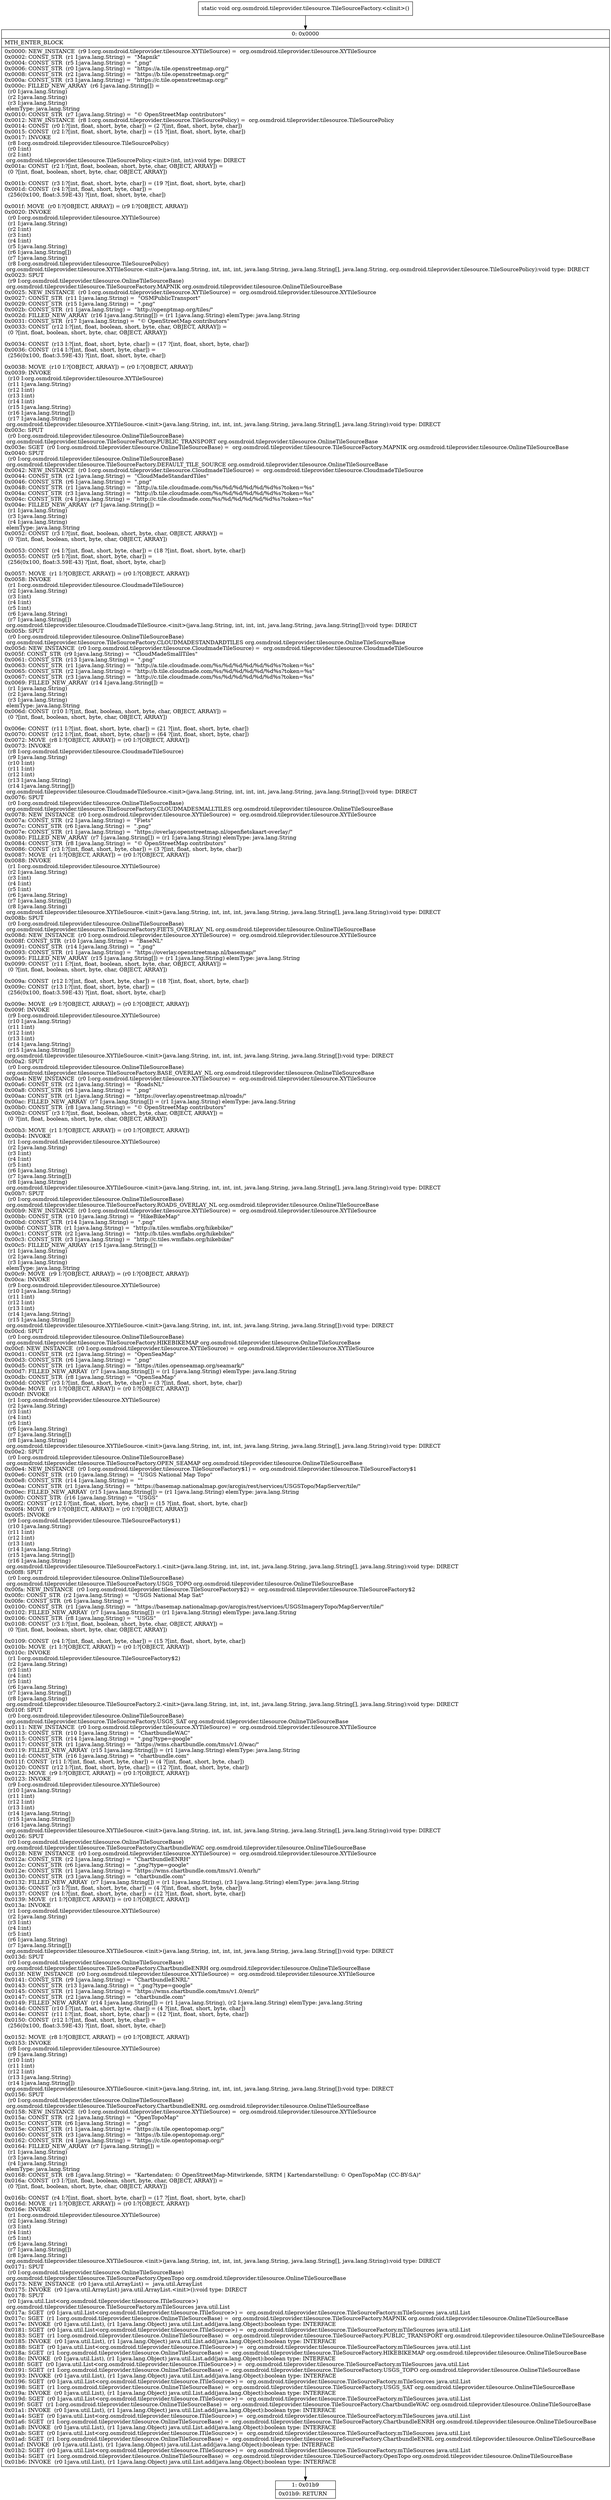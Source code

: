 digraph "CFG fororg.osmdroid.tileprovider.tilesource.TileSourceFactory.\<clinit\>()V" {
Node_0 [shape=record,label="{0\:\ 0x0000|MTH_ENTER_BLOCK\l|0x0000: NEW_INSTANCE  (r9 I:org.osmdroid.tileprovider.tilesource.XYTileSource) =  org.osmdroid.tileprovider.tilesource.XYTileSource \l0x0002: CONST_STR  (r1 I:java.lang.String) =  \"Mapnik\" \l0x0004: CONST_STR  (r5 I:java.lang.String) =  \".png\" \l0x0006: CONST_STR  (r0 I:java.lang.String) =  \"https:\/\/a.tile.openstreetmap.org\/\" \l0x0008: CONST_STR  (r2 I:java.lang.String) =  \"https:\/\/b.tile.openstreetmap.org\/\" \l0x000a: CONST_STR  (r3 I:java.lang.String) =  \"https:\/\/c.tile.openstreetmap.org\/\" \l0x000c: FILLED_NEW_ARRAY  (r6 I:java.lang.String[]) = \l  (r0 I:java.lang.String)\l  (r2 I:java.lang.String)\l  (r3 I:java.lang.String)\l elemType: java.lang.String \l0x0010: CONST_STR  (r7 I:java.lang.String) =  \"© OpenStreetMap contributors\" \l0x0012: NEW_INSTANCE  (r8 I:org.osmdroid.tileprovider.tilesource.TileSourcePolicy) =  org.osmdroid.tileprovider.tilesource.TileSourcePolicy \l0x0014: CONST  (r0 I:?[int, float, short, byte, char]) = (2 ?[int, float, short, byte, char]) \l0x0015: CONST  (r2 I:?[int, float, short, byte, char]) = (15 ?[int, float, short, byte, char]) \l0x0017: INVOKE  \l  (r8 I:org.osmdroid.tileprovider.tilesource.TileSourcePolicy)\l  (r0 I:int)\l  (r2 I:int)\l org.osmdroid.tileprovider.tilesource.TileSourcePolicy.\<init\>(int, int):void type: DIRECT \l0x001a: CONST  (r2 I:?[int, float, boolean, short, byte, char, OBJECT, ARRAY]) = \l  (0 ?[int, float, boolean, short, byte, char, OBJECT, ARRAY])\l \l0x001b: CONST  (r3 I:?[int, float, short, byte, char]) = (19 ?[int, float, short, byte, char]) \l0x001d: CONST  (r4 I:?[int, float, short, byte, char]) = \l  (256(0x100, float:3.59E\-43) ?[int, float, short, byte, char])\l \l0x001f: MOVE  (r0 I:?[OBJECT, ARRAY]) = (r9 I:?[OBJECT, ARRAY]) \l0x0020: INVOKE  \l  (r0 I:org.osmdroid.tileprovider.tilesource.XYTileSource)\l  (r1 I:java.lang.String)\l  (r2 I:int)\l  (r3 I:int)\l  (r4 I:int)\l  (r5 I:java.lang.String)\l  (r6 I:java.lang.String[])\l  (r7 I:java.lang.String)\l  (r8 I:org.osmdroid.tileprovider.tilesource.TileSourcePolicy)\l org.osmdroid.tileprovider.tilesource.XYTileSource.\<init\>(java.lang.String, int, int, int, java.lang.String, java.lang.String[], java.lang.String, org.osmdroid.tileprovider.tilesource.TileSourcePolicy):void type: DIRECT \l0x0023: SPUT  \l  (r9 I:org.osmdroid.tileprovider.tilesource.OnlineTileSourceBase)\l org.osmdroid.tileprovider.tilesource.TileSourceFactory.MAPNIK org.osmdroid.tileprovider.tilesource.OnlineTileSourceBase \l0x0025: NEW_INSTANCE  (r0 I:org.osmdroid.tileprovider.tilesource.XYTileSource) =  org.osmdroid.tileprovider.tilesource.XYTileSource \l0x0027: CONST_STR  (r11 I:java.lang.String) =  \"OSMPublicTransport\" \l0x0029: CONST_STR  (r15 I:java.lang.String) =  \".png\" \l0x002b: CONST_STR  (r1 I:java.lang.String) =  \"http:\/\/openptmap.org\/tiles\/\" \l0x002d: FILLED_NEW_ARRAY  (r16 I:java.lang.String[]) = (r1 I:java.lang.String) elemType: java.lang.String \l0x0031: CONST_STR  (r17 I:java.lang.String) =  \"© OpenStreetMap contributors\" \l0x0033: CONST  (r12 I:?[int, float, boolean, short, byte, char, OBJECT, ARRAY]) = \l  (0 ?[int, float, boolean, short, byte, char, OBJECT, ARRAY])\l \l0x0034: CONST  (r13 I:?[int, float, short, byte, char]) = (17 ?[int, float, short, byte, char]) \l0x0036: CONST  (r14 I:?[int, float, short, byte, char]) = \l  (256(0x100, float:3.59E\-43) ?[int, float, short, byte, char])\l \l0x0038: MOVE  (r10 I:?[OBJECT, ARRAY]) = (r0 I:?[OBJECT, ARRAY]) \l0x0039: INVOKE  \l  (r10 I:org.osmdroid.tileprovider.tilesource.XYTileSource)\l  (r11 I:java.lang.String)\l  (r12 I:int)\l  (r13 I:int)\l  (r14 I:int)\l  (r15 I:java.lang.String)\l  (r16 I:java.lang.String[])\l  (r17 I:java.lang.String)\l org.osmdroid.tileprovider.tilesource.XYTileSource.\<init\>(java.lang.String, int, int, int, java.lang.String, java.lang.String[], java.lang.String):void type: DIRECT \l0x003c: SPUT  \l  (r0 I:org.osmdroid.tileprovider.tilesource.OnlineTileSourceBase)\l org.osmdroid.tileprovider.tilesource.TileSourceFactory.PUBLIC_TRANSPORT org.osmdroid.tileprovider.tilesource.OnlineTileSourceBase \l0x003e: SGET  (r0 I:org.osmdroid.tileprovider.tilesource.OnlineTileSourceBase) =  org.osmdroid.tileprovider.tilesource.TileSourceFactory.MAPNIK org.osmdroid.tileprovider.tilesource.OnlineTileSourceBase \l0x0040: SPUT  \l  (r0 I:org.osmdroid.tileprovider.tilesource.OnlineTileSourceBase)\l org.osmdroid.tileprovider.tilesource.TileSourceFactory.DEFAULT_TILE_SOURCE org.osmdroid.tileprovider.tilesource.OnlineTileSourceBase \l0x0042: NEW_INSTANCE  (r0 I:org.osmdroid.tileprovider.tilesource.CloudmadeTileSource) =  org.osmdroid.tileprovider.tilesource.CloudmadeTileSource \l0x0044: CONST_STR  (r2 I:java.lang.String) =  \"CloudMadeStandardTiles\" \l0x0046: CONST_STR  (r6 I:java.lang.String) =  \".png\" \l0x0048: CONST_STR  (r1 I:java.lang.String) =  \"http:\/\/a.tile.cloudmade.com\/%s\/%d\/%d\/%d\/%d\/%d%s?token=%s\" \l0x004a: CONST_STR  (r3 I:java.lang.String) =  \"http:\/\/b.tile.cloudmade.com\/%s\/%d\/%d\/%d\/%d\/%d%s?token=%s\" \l0x004c: CONST_STR  (r4 I:java.lang.String) =  \"http:\/\/c.tile.cloudmade.com\/%s\/%d\/%d\/%d\/%d\/%d%s?token=%s\" \l0x004e: FILLED_NEW_ARRAY  (r7 I:java.lang.String[]) = \l  (r1 I:java.lang.String)\l  (r3 I:java.lang.String)\l  (r4 I:java.lang.String)\l elemType: java.lang.String \l0x0052: CONST  (r3 I:?[int, float, boolean, short, byte, char, OBJECT, ARRAY]) = \l  (0 ?[int, float, boolean, short, byte, char, OBJECT, ARRAY])\l \l0x0053: CONST  (r4 I:?[int, float, short, byte, char]) = (18 ?[int, float, short, byte, char]) \l0x0055: CONST  (r5 I:?[int, float, short, byte, char]) = \l  (256(0x100, float:3.59E\-43) ?[int, float, short, byte, char])\l \l0x0057: MOVE  (r1 I:?[OBJECT, ARRAY]) = (r0 I:?[OBJECT, ARRAY]) \l0x0058: INVOKE  \l  (r1 I:org.osmdroid.tileprovider.tilesource.CloudmadeTileSource)\l  (r2 I:java.lang.String)\l  (r3 I:int)\l  (r4 I:int)\l  (r5 I:int)\l  (r6 I:java.lang.String)\l  (r7 I:java.lang.String[])\l org.osmdroid.tileprovider.tilesource.CloudmadeTileSource.\<init\>(java.lang.String, int, int, int, java.lang.String, java.lang.String[]):void type: DIRECT \l0x005b: SPUT  \l  (r0 I:org.osmdroid.tileprovider.tilesource.OnlineTileSourceBase)\l org.osmdroid.tileprovider.tilesource.TileSourceFactory.CLOUDMADESTANDARDTILES org.osmdroid.tileprovider.tilesource.OnlineTileSourceBase \l0x005d: NEW_INSTANCE  (r0 I:org.osmdroid.tileprovider.tilesource.CloudmadeTileSource) =  org.osmdroid.tileprovider.tilesource.CloudmadeTileSource \l0x005f: CONST_STR  (r9 I:java.lang.String) =  \"CloudMadeSmallTiles\" \l0x0061: CONST_STR  (r13 I:java.lang.String) =  \".png\" \l0x0063: CONST_STR  (r1 I:java.lang.String) =  \"http:\/\/a.tile.cloudmade.com\/%s\/%d\/%d\/%d\/%d\/%d%s?token=%s\" \l0x0065: CONST_STR  (r2 I:java.lang.String) =  \"http:\/\/b.tile.cloudmade.com\/%s\/%d\/%d\/%d\/%d\/%d%s?token=%s\" \l0x0067: CONST_STR  (r3 I:java.lang.String) =  \"http:\/\/c.tile.cloudmade.com\/%s\/%d\/%d\/%d\/%d\/%d%s?token=%s\" \l0x0069: FILLED_NEW_ARRAY  (r14 I:java.lang.String[]) = \l  (r1 I:java.lang.String)\l  (r2 I:java.lang.String)\l  (r3 I:java.lang.String)\l elemType: java.lang.String \l0x006d: CONST  (r10 I:?[int, float, boolean, short, byte, char, OBJECT, ARRAY]) = \l  (0 ?[int, float, boolean, short, byte, char, OBJECT, ARRAY])\l \l0x006e: CONST  (r11 I:?[int, float, short, byte, char]) = (21 ?[int, float, short, byte, char]) \l0x0070: CONST  (r12 I:?[int, float, short, byte, char]) = (64 ?[int, float, short, byte, char]) \l0x0072: MOVE  (r8 I:?[OBJECT, ARRAY]) = (r0 I:?[OBJECT, ARRAY]) \l0x0073: INVOKE  \l  (r8 I:org.osmdroid.tileprovider.tilesource.CloudmadeTileSource)\l  (r9 I:java.lang.String)\l  (r10 I:int)\l  (r11 I:int)\l  (r12 I:int)\l  (r13 I:java.lang.String)\l  (r14 I:java.lang.String[])\l org.osmdroid.tileprovider.tilesource.CloudmadeTileSource.\<init\>(java.lang.String, int, int, int, java.lang.String, java.lang.String[]):void type: DIRECT \l0x0076: SPUT  \l  (r0 I:org.osmdroid.tileprovider.tilesource.OnlineTileSourceBase)\l org.osmdroid.tileprovider.tilesource.TileSourceFactory.CLOUDMADESMALLTILES org.osmdroid.tileprovider.tilesource.OnlineTileSourceBase \l0x0078: NEW_INSTANCE  (r0 I:org.osmdroid.tileprovider.tilesource.XYTileSource) =  org.osmdroid.tileprovider.tilesource.XYTileSource \l0x007a: CONST_STR  (r2 I:java.lang.String) =  \"Fiets\" \l0x007c: CONST_STR  (r6 I:java.lang.String) =  \".png\" \l0x007e: CONST_STR  (r1 I:java.lang.String) =  \"https:\/\/overlay.openstreetmap.nl\/openfietskaart\-overlay\/\" \l0x0080: FILLED_NEW_ARRAY  (r7 I:java.lang.String[]) = (r1 I:java.lang.String) elemType: java.lang.String \l0x0084: CONST_STR  (r8 I:java.lang.String) =  \"© OpenStreetMap contributors\" \l0x0086: CONST  (r3 I:?[int, float, short, byte, char]) = (3 ?[int, float, short, byte, char]) \l0x0087: MOVE  (r1 I:?[OBJECT, ARRAY]) = (r0 I:?[OBJECT, ARRAY]) \l0x0088: INVOKE  \l  (r1 I:org.osmdroid.tileprovider.tilesource.XYTileSource)\l  (r2 I:java.lang.String)\l  (r3 I:int)\l  (r4 I:int)\l  (r5 I:int)\l  (r6 I:java.lang.String)\l  (r7 I:java.lang.String[])\l  (r8 I:java.lang.String)\l org.osmdroid.tileprovider.tilesource.XYTileSource.\<init\>(java.lang.String, int, int, int, java.lang.String, java.lang.String[], java.lang.String):void type: DIRECT \l0x008b: SPUT  \l  (r0 I:org.osmdroid.tileprovider.tilesource.OnlineTileSourceBase)\l org.osmdroid.tileprovider.tilesource.TileSourceFactory.FIETS_OVERLAY_NL org.osmdroid.tileprovider.tilesource.OnlineTileSourceBase \l0x008d: NEW_INSTANCE  (r0 I:org.osmdroid.tileprovider.tilesource.XYTileSource) =  org.osmdroid.tileprovider.tilesource.XYTileSource \l0x008f: CONST_STR  (r10 I:java.lang.String) =  \"BaseNL\" \l0x0091: CONST_STR  (r14 I:java.lang.String) =  \".png\" \l0x0093: CONST_STR  (r1 I:java.lang.String) =  \"https:\/\/overlay.openstreetmap.nl\/basemap\/\" \l0x0095: FILLED_NEW_ARRAY  (r15 I:java.lang.String[]) = (r1 I:java.lang.String) elemType: java.lang.String \l0x0099: CONST  (r11 I:?[int, float, boolean, short, byte, char, OBJECT, ARRAY]) = \l  (0 ?[int, float, boolean, short, byte, char, OBJECT, ARRAY])\l \l0x009a: CONST  (r12 I:?[int, float, short, byte, char]) = (18 ?[int, float, short, byte, char]) \l0x009c: CONST  (r13 I:?[int, float, short, byte, char]) = \l  (256(0x100, float:3.59E\-43) ?[int, float, short, byte, char])\l \l0x009e: MOVE  (r9 I:?[OBJECT, ARRAY]) = (r0 I:?[OBJECT, ARRAY]) \l0x009f: INVOKE  \l  (r9 I:org.osmdroid.tileprovider.tilesource.XYTileSource)\l  (r10 I:java.lang.String)\l  (r11 I:int)\l  (r12 I:int)\l  (r13 I:int)\l  (r14 I:java.lang.String)\l  (r15 I:java.lang.String[])\l org.osmdroid.tileprovider.tilesource.XYTileSource.\<init\>(java.lang.String, int, int, int, java.lang.String, java.lang.String[]):void type: DIRECT \l0x00a2: SPUT  \l  (r0 I:org.osmdroid.tileprovider.tilesource.OnlineTileSourceBase)\l org.osmdroid.tileprovider.tilesource.TileSourceFactory.BASE_OVERLAY_NL org.osmdroid.tileprovider.tilesource.OnlineTileSourceBase \l0x00a4: NEW_INSTANCE  (r0 I:org.osmdroid.tileprovider.tilesource.XYTileSource) =  org.osmdroid.tileprovider.tilesource.XYTileSource \l0x00a6: CONST_STR  (r2 I:java.lang.String) =  \"RoadsNL\" \l0x00a8: CONST_STR  (r6 I:java.lang.String) =  \".png\" \l0x00aa: CONST_STR  (r1 I:java.lang.String) =  \"https:\/\/overlay.openstreetmap.nl\/roads\/\" \l0x00ac: FILLED_NEW_ARRAY  (r7 I:java.lang.String[]) = (r1 I:java.lang.String) elemType: java.lang.String \l0x00b0: CONST_STR  (r8 I:java.lang.String) =  \"© OpenStreetMap contributors\" \l0x00b2: CONST  (r3 I:?[int, float, boolean, short, byte, char, OBJECT, ARRAY]) = \l  (0 ?[int, float, boolean, short, byte, char, OBJECT, ARRAY])\l \l0x00b3: MOVE  (r1 I:?[OBJECT, ARRAY]) = (r0 I:?[OBJECT, ARRAY]) \l0x00b4: INVOKE  \l  (r1 I:org.osmdroid.tileprovider.tilesource.XYTileSource)\l  (r2 I:java.lang.String)\l  (r3 I:int)\l  (r4 I:int)\l  (r5 I:int)\l  (r6 I:java.lang.String)\l  (r7 I:java.lang.String[])\l  (r8 I:java.lang.String)\l org.osmdroid.tileprovider.tilesource.XYTileSource.\<init\>(java.lang.String, int, int, int, java.lang.String, java.lang.String[], java.lang.String):void type: DIRECT \l0x00b7: SPUT  \l  (r0 I:org.osmdroid.tileprovider.tilesource.OnlineTileSourceBase)\l org.osmdroid.tileprovider.tilesource.TileSourceFactory.ROADS_OVERLAY_NL org.osmdroid.tileprovider.tilesource.OnlineTileSourceBase \l0x00b9: NEW_INSTANCE  (r0 I:org.osmdroid.tileprovider.tilesource.XYTileSource) =  org.osmdroid.tileprovider.tilesource.XYTileSource \l0x00bb: CONST_STR  (r10 I:java.lang.String) =  \"HikeBikeMap\" \l0x00bd: CONST_STR  (r14 I:java.lang.String) =  \".png\" \l0x00bf: CONST_STR  (r1 I:java.lang.String) =  \"http:\/\/a.tiles.wmflabs.org\/hikebike\/\" \l0x00c1: CONST_STR  (r2 I:java.lang.String) =  \"http:\/\/b.tiles.wmflabs.org\/hikebike\/\" \l0x00c3: CONST_STR  (r3 I:java.lang.String) =  \"http:\/\/c.tiles.wmflabs.org\/hikebike\/\" \l0x00c5: FILLED_NEW_ARRAY  (r15 I:java.lang.String[]) = \l  (r1 I:java.lang.String)\l  (r2 I:java.lang.String)\l  (r3 I:java.lang.String)\l elemType: java.lang.String \l0x00c9: MOVE  (r9 I:?[OBJECT, ARRAY]) = (r0 I:?[OBJECT, ARRAY]) \l0x00ca: INVOKE  \l  (r9 I:org.osmdroid.tileprovider.tilesource.XYTileSource)\l  (r10 I:java.lang.String)\l  (r11 I:int)\l  (r12 I:int)\l  (r13 I:int)\l  (r14 I:java.lang.String)\l  (r15 I:java.lang.String[])\l org.osmdroid.tileprovider.tilesource.XYTileSource.\<init\>(java.lang.String, int, int, int, java.lang.String, java.lang.String[]):void type: DIRECT \l0x00cd: SPUT  \l  (r0 I:org.osmdroid.tileprovider.tilesource.OnlineTileSourceBase)\l org.osmdroid.tileprovider.tilesource.TileSourceFactory.HIKEBIKEMAP org.osmdroid.tileprovider.tilesource.OnlineTileSourceBase \l0x00cf: NEW_INSTANCE  (r0 I:org.osmdroid.tileprovider.tilesource.XYTileSource) =  org.osmdroid.tileprovider.tilesource.XYTileSource \l0x00d1: CONST_STR  (r2 I:java.lang.String) =  \"OpenSeaMap\" \l0x00d3: CONST_STR  (r6 I:java.lang.String) =  \".png\" \l0x00d5: CONST_STR  (r1 I:java.lang.String) =  \"https:\/\/tiles.openseamap.org\/seamark\/\" \l0x00d7: FILLED_NEW_ARRAY  (r7 I:java.lang.String[]) = (r1 I:java.lang.String) elemType: java.lang.String \l0x00db: CONST_STR  (r8 I:java.lang.String) =  \"OpenSeaMap\" \l0x00dd: CONST  (r3 I:?[int, float, short, byte, char]) = (3 ?[int, float, short, byte, char]) \l0x00de: MOVE  (r1 I:?[OBJECT, ARRAY]) = (r0 I:?[OBJECT, ARRAY]) \l0x00df: INVOKE  \l  (r1 I:org.osmdroid.tileprovider.tilesource.XYTileSource)\l  (r2 I:java.lang.String)\l  (r3 I:int)\l  (r4 I:int)\l  (r5 I:int)\l  (r6 I:java.lang.String)\l  (r7 I:java.lang.String[])\l  (r8 I:java.lang.String)\l org.osmdroid.tileprovider.tilesource.XYTileSource.\<init\>(java.lang.String, int, int, int, java.lang.String, java.lang.String[], java.lang.String):void type: DIRECT \l0x00e2: SPUT  \l  (r0 I:org.osmdroid.tileprovider.tilesource.OnlineTileSourceBase)\l org.osmdroid.tileprovider.tilesource.TileSourceFactory.OPEN_SEAMAP org.osmdroid.tileprovider.tilesource.OnlineTileSourceBase \l0x00e4: NEW_INSTANCE  (r0 I:org.osmdroid.tileprovider.tilesource.TileSourceFactory$1) =  org.osmdroid.tileprovider.tilesource.TileSourceFactory$1 \l0x00e6: CONST_STR  (r10 I:java.lang.String) =  \"USGS National Map Topo\" \l0x00e8: CONST_STR  (r14 I:java.lang.String) =  \"\" \l0x00ea: CONST_STR  (r1 I:java.lang.String) =  \"https:\/\/basemap.nationalmap.gov\/arcgis\/rest\/services\/USGSTopo\/MapServer\/tile\/\" \l0x00ec: FILLED_NEW_ARRAY  (r15 I:java.lang.String[]) = (r1 I:java.lang.String) elemType: java.lang.String \l0x00f0: CONST_STR  (r16 I:java.lang.String) =  \"USGS\" \l0x00f2: CONST  (r12 I:?[int, float, short, byte, char]) = (15 ?[int, float, short, byte, char]) \l0x00f4: MOVE  (r9 I:?[OBJECT, ARRAY]) = (r0 I:?[OBJECT, ARRAY]) \l0x00f5: INVOKE  \l  (r9 I:org.osmdroid.tileprovider.tilesource.TileSourceFactory$1)\l  (r10 I:java.lang.String)\l  (r11 I:int)\l  (r12 I:int)\l  (r13 I:int)\l  (r14 I:java.lang.String)\l  (r15 I:java.lang.String[])\l  (r16 I:java.lang.String)\l org.osmdroid.tileprovider.tilesource.TileSourceFactory.1.\<init\>(java.lang.String, int, int, int, java.lang.String, java.lang.String[], java.lang.String):void type: DIRECT \l0x00f8: SPUT  \l  (r0 I:org.osmdroid.tileprovider.tilesource.OnlineTileSourceBase)\l org.osmdroid.tileprovider.tilesource.TileSourceFactory.USGS_TOPO org.osmdroid.tileprovider.tilesource.OnlineTileSourceBase \l0x00fa: NEW_INSTANCE  (r0 I:org.osmdroid.tileprovider.tilesource.TileSourceFactory$2) =  org.osmdroid.tileprovider.tilesource.TileSourceFactory$2 \l0x00fc: CONST_STR  (r2 I:java.lang.String) =  \"USGS National Map Sat\" \l0x00fe: CONST_STR  (r6 I:java.lang.String) =  \"\" \l0x0100: CONST_STR  (r1 I:java.lang.String) =  \"https:\/\/basemap.nationalmap.gov\/arcgis\/rest\/services\/USGSImageryTopo\/MapServer\/tile\/\" \l0x0102: FILLED_NEW_ARRAY  (r7 I:java.lang.String[]) = (r1 I:java.lang.String) elemType: java.lang.String \l0x0106: CONST_STR  (r8 I:java.lang.String) =  \"USGS\" \l0x0108: CONST  (r3 I:?[int, float, boolean, short, byte, char, OBJECT, ARRAY]) = \l  (0 ?[int, float, boolean, short, byte, char, OBJECT, ARRAY])\l \l0x0109: CONST  (r4 I:?[int, float, short, byte, char]) = (15 ?[int, float, short, byte, char]) \l0x010b: MOVE  (r1 I:?[OBJECT, ARRAY]) = (r0 I:?[OBJECT, ARRAY]) \l0x010c: INVOKE  \l  (r1 I:org.osmdroid.tileprovider.tilesource.TileSourceFactory$2)\l  (r2 I:java.lang.String)\l  (r3 I:int)\l  (r4 I:int)\l  (r5 I:int)\l  (r6 I:java.lang.String)\l  (r7 I:java.lang.String[])\l  (r8 I:java.lang.String)\l org.osmdroid.tileprovider.tilesource.TileSourceFactory.2.\<init\>(java.lang.String, int, int, int, java.lang.String, java.lang.String[], java.lang.String):void type: DIRECT \l0x010f: SPUT  \l  (r0 I:org.osmdroid.tileprovider.tilesource.OnlineTileSourceBase)\l org.osmdroid.tileprovider.tilesource.TileSourceFactory.USGS_SAT org.osmdroid.tileprovider.tilesource.OnlineTileSourceBase \l0x0111: NEW_INSTANCE  (r0 I:org.osmdroid.tileprovider.tilesource.XYTileSource) =  org.osmdroid.tileprovider.tilesource.XYTileSource \l0x0113: CONST_STR  (r10 I:java.lang.String) =  \"ChartbundleWAC\" \l0x0115: CONST_STR  (r14 I:java.lang.String) =  \".png?type=google\" \l0x0117: CONST_STR  (r1 I:java.lang.String) =  \"https:\/\/wms.chartbundle.com\/tms\/v1.0\/wac\/\" \l0x0119: FILLED_NEW_ARRAY  (r15 I:java.lang.String[]) = (r1 I:java.lang.String) elemType: java.lang.String \l0x011d: CONST_STR  (r16 I:java.lang.String) =  \"chartbundle.com\" \l0x011f: CONST  (r11 I:?[int, float, short, byte, char]) = (4 ?[int, float, short, byte, char]) \l0x0120: CONST  (r12 I:?[int, float, short, byte, char]) = (12 ?[int, float, short, byte, char]) \l0x0122: MOVE  (r9 I:?[OBJECT, ARRAY]) = (r0 I:?[OBJECT, ARRAY]) \l0x0123: INVOKE  \l  (r9 I:org.osmdroid.tileprovider.tilesource.XYTileSource)\l  (r10 I:java.lang.String)\l  (r11 I:int)\l  (r12 I:int)\l  (r13 I:int)\l  (r14 I:java.lang.String)\l  (r15 I:java.lang.String[])\l  (r16 I:java.lang.String)\l org.osmdroid.tileprovider.tilesource.XYTileSource.\<init\>(java.lang.String, int, int, int, java.lang.String, java.lang.String[], java.lang.String):void type: DIRECT \l0x0126: SPUT  \l  (r0 I:org.osmdroid.tileprovider.tilesource.OnlineTileSourceBase)\l org.osmdroid.tileprovider.tilesource.TileSourceFactory.ChartbundleWAC org.osmdroid.tileprovider.tilesource.OnlineTileSourceBase \l0x0128: NEW_INSTANCE  (r0 I:org.osmdroid.tileprovider.tilesource.XYTileSource) =  org.osmdroid.tileprovider.tilesource.XYTileSource \l0x012a: CONST_STR  (r2 I:java.lang.String) =  \"ChartbundleENRH\" \l0x012c: CONST_STR  (r6 I:java.lang.String) =  \".png?type=google\" \l0x012e: CONST_STR  (r1 I:java.lang.String) =  \"https:\/\/wms.chartbundle.com\/tms\/v1.0\/enrh\/\" \l0x0130: CONST_STR  (r3 I:java.lang.String) =  \"chartbundle.com\" \l0x0132: FILLED_NEW_ARRAY  (r7 I:java.lang.String[]) = (r1 I:java.lang.String), (r3 I:java.lang.String) elemType: java.lang.String \l0x0136: CONST  (r3 I:?[int, float, short, byte, char]) = (4 ?[int, float, short, byte, char]) \l0x0137: CONST  (r4 I:?[int, float, short, byte, char]) = (12 ?[int, float, short, byte, char]) \l0x0139: MOVE  (r1 I:?[OBJECT, ARRAY]) = (r0 I:?[OBJECT, ARRAY]) \l0x013a: INVOKE  \l  (r1 I:org.osmdroid.tileprovider.tilesource.XYTileSource)\l  (r2 I:java.lang.String)\l  (r3 I:int)\l  (r4 I:int)\l  (r5 I:int)\l  (r6 I:java.lang.String)\l  (r7 I:java.lang.String[])\l org.osmdroid.tileprovider.tilesource.XYTileSource.\<init\>(java.lang.String, int, int, int, java.lang.String, java.lang.String[]):void type: DIRECT \l0x013d: SPUT  \l  (r0 I:org.osmdroid.tileprovider.tilesource.OnlineTileSourceBase)\l org.osmdroid.tileprovider.tilesource.TileSourceFactory.ChartbundleENRH org.osmdroid.tileprovider.tilesource.OnlineTileSourceBase \l0x013f: NEW_INSTANCE  (r0 I:org.osmdroid.tileprovider.tilesource.XYTileSource) =  org.osmdroid.tileprovider.tilesource.XYTileSource \l0x0141: CONST_STR  (r9 I:java.lang.String) =  \"ChartbundleENRL\" \l0x0143: CONST_STR  (r13 I:java.lang.String) =  \".png?type=google\" \l0x0145: CONST_STR  (r1 I:java.lang.String) =  \"https:\/\/wms.chartbundle.com\/tms\/v1.0\/enrl\/\" \l0x0147: CONST_STR  (r2 I:java.lang.String) =  \"chartbundle.com\" \l0x0149: FILLED_NEW_ARRAY  (r14 I:java.lang.String[]) = (r1 I:java.lang.String), (r2 I:java.lang.String) elemType: java.lang.String \l0x014d: CONST  (r10 I:?[int, float, short, byte, char]) = (4 ?[int, float, short, byte, char]) \l0x014e: CONST  (r11 I:?[int, float, short, byte, char]) = (12 ?[int, float, short, byte, char]) \l0x0150: CONST  (r12 I:?[int, float, short, byte, char]) = \l  (256(0x100, float:3.59E\-43) ?[int, float, short, byte, char])\l \l0x0152: MOVE  (r8 I:?[OBJECT, ARRAY]) = (r0 I:?[OBJECT, ARRAY]) \l0x0153: INVOKE  \l  (r8 I:org.osmdroid.tileprovider.tilesource.XYTileSource)\l  (r9 I:java.lang.String)\l  (r10 I:int)\l  (r11 I:int)\l  (r12 I:int)\l  (r13 I:java.lang.String)\l  (r14 I:java.lang.String[])\l org.osmdroid.tileprovider.tilesource.XYTileSource.\<init\>(java.lang.String, int, int, int, java.lang.String, java.lang.String[]):void type: DIRECT \l0x0156: SPUT  \l  (r0 I:org.osmdroid.tileprovider.tilesource.OnlineTileSourceBase)\l org.osmdroid.tileprovider.tilesource.TileSourceFactory.ChartbundleENRL org.osmdroid.tileprovider.tilesource.OnlineTileSourceBase \l0x0158: NEW_INSTANCE  (r0 I:org.osmdroid.tileprovider.tilesource.XYTileSource) =  org.osmdroid.tileprovider.tilesource.XYTileSource \l0x015a: CONST_STR  (r2 I:java.lang.String) =  \"OpenTopoMap\" \l0x015c: CONST_STR  (r6 I:java.lang.String) =  \".png\" \l0x015e: CONST_STR  (r1 I:java.lang.String) =  \"https:\/\/a.tile.opentopomap.org\/\" \l0x0160: CONST_STR  (r3 I:java.lang.String) =  \"https:\/\/b.tile.opentopomap.org\/\" \l0x0162: CONST_STR  (r4 I:java.lang.String) =  \"https:\/\/c.tile.opentopomap.org\/\" \l0x0164: FILLED_NEW_ARRAY  (r7 I:java.lang.String[]) = \l  (r1 I:java.lang.String)\l  (r3 I:java.lang.String)\l  (r4 I:java.lang.String)\l elemType: java.lang.String \l0x0168: CONST_STR  (r8 I:java.lang.String) =  \"Kartendaten: © OpenStreetMap\-Mitwirkende, SRTM \| Kartendarstellung: © OpenTopoMap (CC\-BY\-SA)\" \l0x016a: CONST  (r3 I:?[int, float, boolean, short, byte, char, OBJECT, ARRAY]) = \l  (0 ?[int, float, boolean, short, byte, char, OBJECT, ARRAY])\l \l0x016b: CONST  (r4 I:?[int, float, short, byte, char]) = (17 ?[int, float, short, byte, char]) \l0x016d: MOVE  (r1 I:?[OBJECT, ARRAY]) = (r0 I:?[OBJECT, ARRAY]) \l0x016e: INVOKE  \l  (r1 I:org.osmdroid.tileprovider.tilesource.XYTileSource)\l  (r2 I:java.lang.String)\l  (r3 I:int)\l  (r4 I:int)\l  (r5 I:int)\l  (r6 I:java.lang.String)\l  (r7 I:java.lang.String[])\l  (r8 I:java.lang.String)\l org.osmdroid.tileprovider.tilesource.XYTileSource.\<init\>(java.lang.String, int, int, int, java.lang.String, java.lang.String[], java.lang.String):void type: DIRECT \l0x0171: SPUT  \l  (r0 I:org.osmdroid.tileprovider.tilesource.OnlineTileSourceBase)\l org.osmdroid.tileprovider.tilesource.TileSourceFactory.OpenTopo org.osmdroid.tileprovider.tilesource.OnlineTileSourceBase \l0x0173: NEW_INSTANCE  (r0 I:java.util.ArrayList) =  java.util.ArrayList \l0x0175: INVOKE  (r0 I:java.util.ArrayList) java.util.ArrayList.\<init\>():void type: DIRECT \l0x0178: SPUT  \l  (r0 I:java.util.List\<org.osmdroid.tileprovider.tilesource.ITileSource\>)\l org.osmdroid.tileprovider.tilesource.TileSourceFactory.mTileSources java.util.List \l0x017a: SGET  (r0 I:java.util.List\<org.osmdroid.tileprovider.tilesource.ITileSource\>) =  org.osmdroid.tileprovider.tilesource.TileSourceFactory.mTileSources java.util.List \l0x017c: SGET  (r1 I:org.osmdroid.tileprovider.tilesource.OnlineTileSourceBase) =  org.osmdroid.tileprovider.tilesource.TileSourceFactory.MAPNIK org.osmdroid.tileprovider.tilesource.OnlineTileSourceBase \l0x017e: INVOKE  (r0 I:java.util.List), (r1 I:java.lang.Object) java.util.List.add(java.lang.Object):boolean type: INTERFACE \l0x0181: SGET  (r0 I:java.util.List\<org.osmdroid.tileprovider.tilesource.ITileSource\>) =  org.osmdroid.tileprovider.tilesource.TileSourceFactory.mTileSources java.util.List \l0x0183: SGET  (r1 I:org.osmdroid.tileprovider.tilesource.OnlineTileSourceBase) =  org.osmdroid.tileprovider.tilesource.TileSourceFactory.PUBLIC_TRANSPORT org.osmdroid.tileprovider.tilesource.OnlineTileSourceBase \l0x0185: INVOKE  (r0 I:java.util.List), (r1 I:java.lang.Object) java.util.List.add(java.lang.Object):boolean type: INTERFACE \l0x0188: SGET  (r0 I:java.util.List\<org.osmdroid.tileprovider.tilesource.ITileSource\>) =  org.osmdroid.tileprovider.tilesource.TileSourceFactory.mTileSources java.util.List \l0x018a: SGET  (r1 I:org.osmdroid.tileprovider.tilesource.OnlineTileSourceBase) =  org.osmdroid.tileprovider.tilesource.TileSourceFactory.HIKEBIKEMAP org.osmdroid.tileprovider.tilesource.OnlineTileSourceBase \l0x018c: INVOKE  (r0 I:java.util.List), (r1 I:java.lang.Object) java.util.List.add(java.lang.Object):boolean type: INTERFACE \l0x018f: SGET  (r0 I:java.util.List\<org.osmdroid.tileprovider.tilesource.ITileSource\>) =  org.osmdroid.tileprovider.tilesource.TileSourceFactory.mTileSources java.util.List \l0x0191: SGET  (r1 I:org.osmdroid.tileprovider.tilesource.OnlineTileSourceBase) =  org.osmdroid.tileprovider.tilesource.TileSourceFactory.USGS_TOPO org.osmdroid.tileprovider.tilesource.OnlineTileSourceBase \l0x0193: INVOKE  (r0 I:java.util.List), (r1 I:java.lang.Object) java.util.List.add(java.lang.Object):boolean type: INTERFACE \l0x0196: SGET  (r0 I:java.util.List\<org.osmdroid.tileprovider.tilesource.ITileSource\>) =  org.osmdroid.tileprovider.tilesource.TileSourceFactory.mTileSources java.util.List \l0x0198: SGET  (r1 I:org.osmdroid.tileprovider.tilesource.OnlineTileSourceBase) =  org.osmdroid.tileprovider.tilesource.TileSourceFactory.USGS_SAT org.osmdroid.tileprovider.tilesource.OnlineTileSourceBase \l0x019a: INVOKE  (r0 I:java.util.List), (r1 I:java.lang.Object) java.util.List.add(java.lang.Object):boolean type: INTERFACE \l0x019d: SGET  (r0 I:java.util.List\<org.osmdroid.tileprovider.tilesource.ITileSource\>) =  org.osmdroid.tileprovider.tilesource.TileSourceFactory.mTileSources java.util.List \l0x019f: SGET  (r1 I:org.osmdroid.tileprovider.tilesource.OnlineTileSourceBase) =  org.osmdroid.tileprovider.tilesource.TileSourceFactory.ChartbundleWAC org.osmdroid.tileprovider.tilesource.OnlineTileSourceBase \l0x01a1: INVOKE  (r0 I:java.util.List), (r1 I:java.lang.Object) java.util.List.add(java.lang.Object):boolean type: INTERFACE \l0x01a4: SGET  (r0 I:java.util.List\<org.osmdroid.tileprovider.tilesource.ITileSource\>) =  org.osmdroid.tileprovider.tilesource.TileSourceFactory.mTileSources java.util.List \l0x01a6: SGET  (r1 I:org.osmdroid.tileprovider.tilesource.OnlineTileSourceBase) =  org.osmdroid.tileprovider.tilesource.TileSourceFactory.ChartbundleENRH org.osmdroid.tileprovider.tilesource.OnlineTileSourceBase \l0x01a8: INVOKE  (r0 I:java.util.List), (r1 I:java.lang.Object) java.util.List.add(java.lang.Object):boolean type: INTERFACE \l0x01ab: SGET  (r0 I:java.util.List\<org.osmdroid.tileprovider.tilesource.ITileSource\>) =  org.osmdroid.tileprovider.tilesource.TileSourceFactory.mTileSources java.util.List \l0x01ad: SGET  (r1 I:org.osmdroid.tileprovider.tilesource.OnlineTileSourceBase) =  org.osmdroid.tileprovider.tilesource.TileSourceFactory.ChartbundleENRL org.osmdroid.tileprovider.tilesource.OnlineTileSourceBase \l0x01af: INVOKE  (r0 I:java.util.List), (r1 I:java.lang.Object) java.util.List.add(java.lang.Object):boolean type: INTERFACE \l0x01b2: SGET  (r0 I:java.util.List\<org.osmdroid.tileprovider.tilesource.ITileSource\>) =  org.osmdroid.tileprovider.tilesource.TileSourceFactory.mTileSources java.util.List \l0x01b4: SGET  (r1 I:org.osmdroid.tileprovider.tilesource.OnlineTileSourceBase) =  org.osmdroid.tileprovider.tilesource.TileSourceFactory.OpenTopo org.osmdroid.tileprovider.tilesource.OnlineTileSourceBase \l0x01b6: INVOKE  (r0 I:java.util.List), (r1 I:java.lang.Object) java.util.List.add(java.lang.Object):boolean type: INTERFACE \l}"];
Node_1 [shape=record,label="{1\:\ 0x01b9|0x01b9: RETURN   \l}"];
MethodNode[shape=record,label="{static void org.osmdroid.tileprovider.tilesource.TileSourceFactory.\<clinit\>() }"];
MethodNode -> Node_0;
Node_0 -> Node_1;
}

